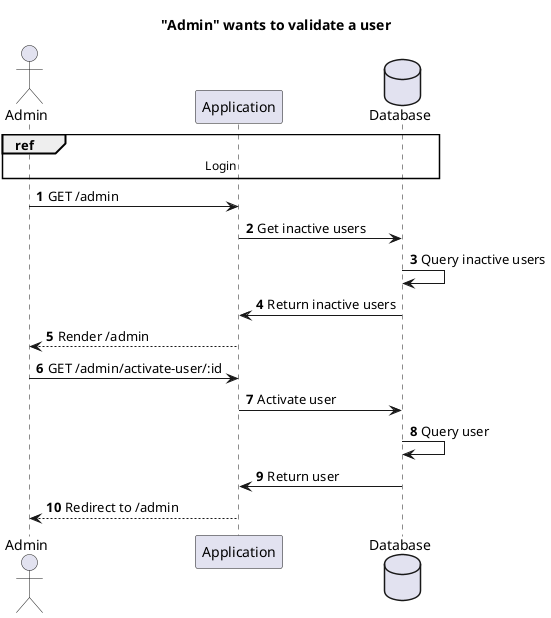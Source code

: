 @startuml
autonumber
title       "Admin" wants to validate a user
actor       "Admin"
participant Application
database    Database

ref over Admin, Application, Database: Login

"Admin" -> Application: GET /admin
Application -> Database: Get inactive users
Database -> Database: Query inactive users
Database -> Application: Return inactive users
"Admin" <-- Application: Render /admin

"Admin" -> Application: GET /admin/activate-user/:id
Application -> Database: Activate user
Database -> Database: Query user
Database -> Application: Return user
"Admin" <-- Application: Redirect to /admin

@enduml
